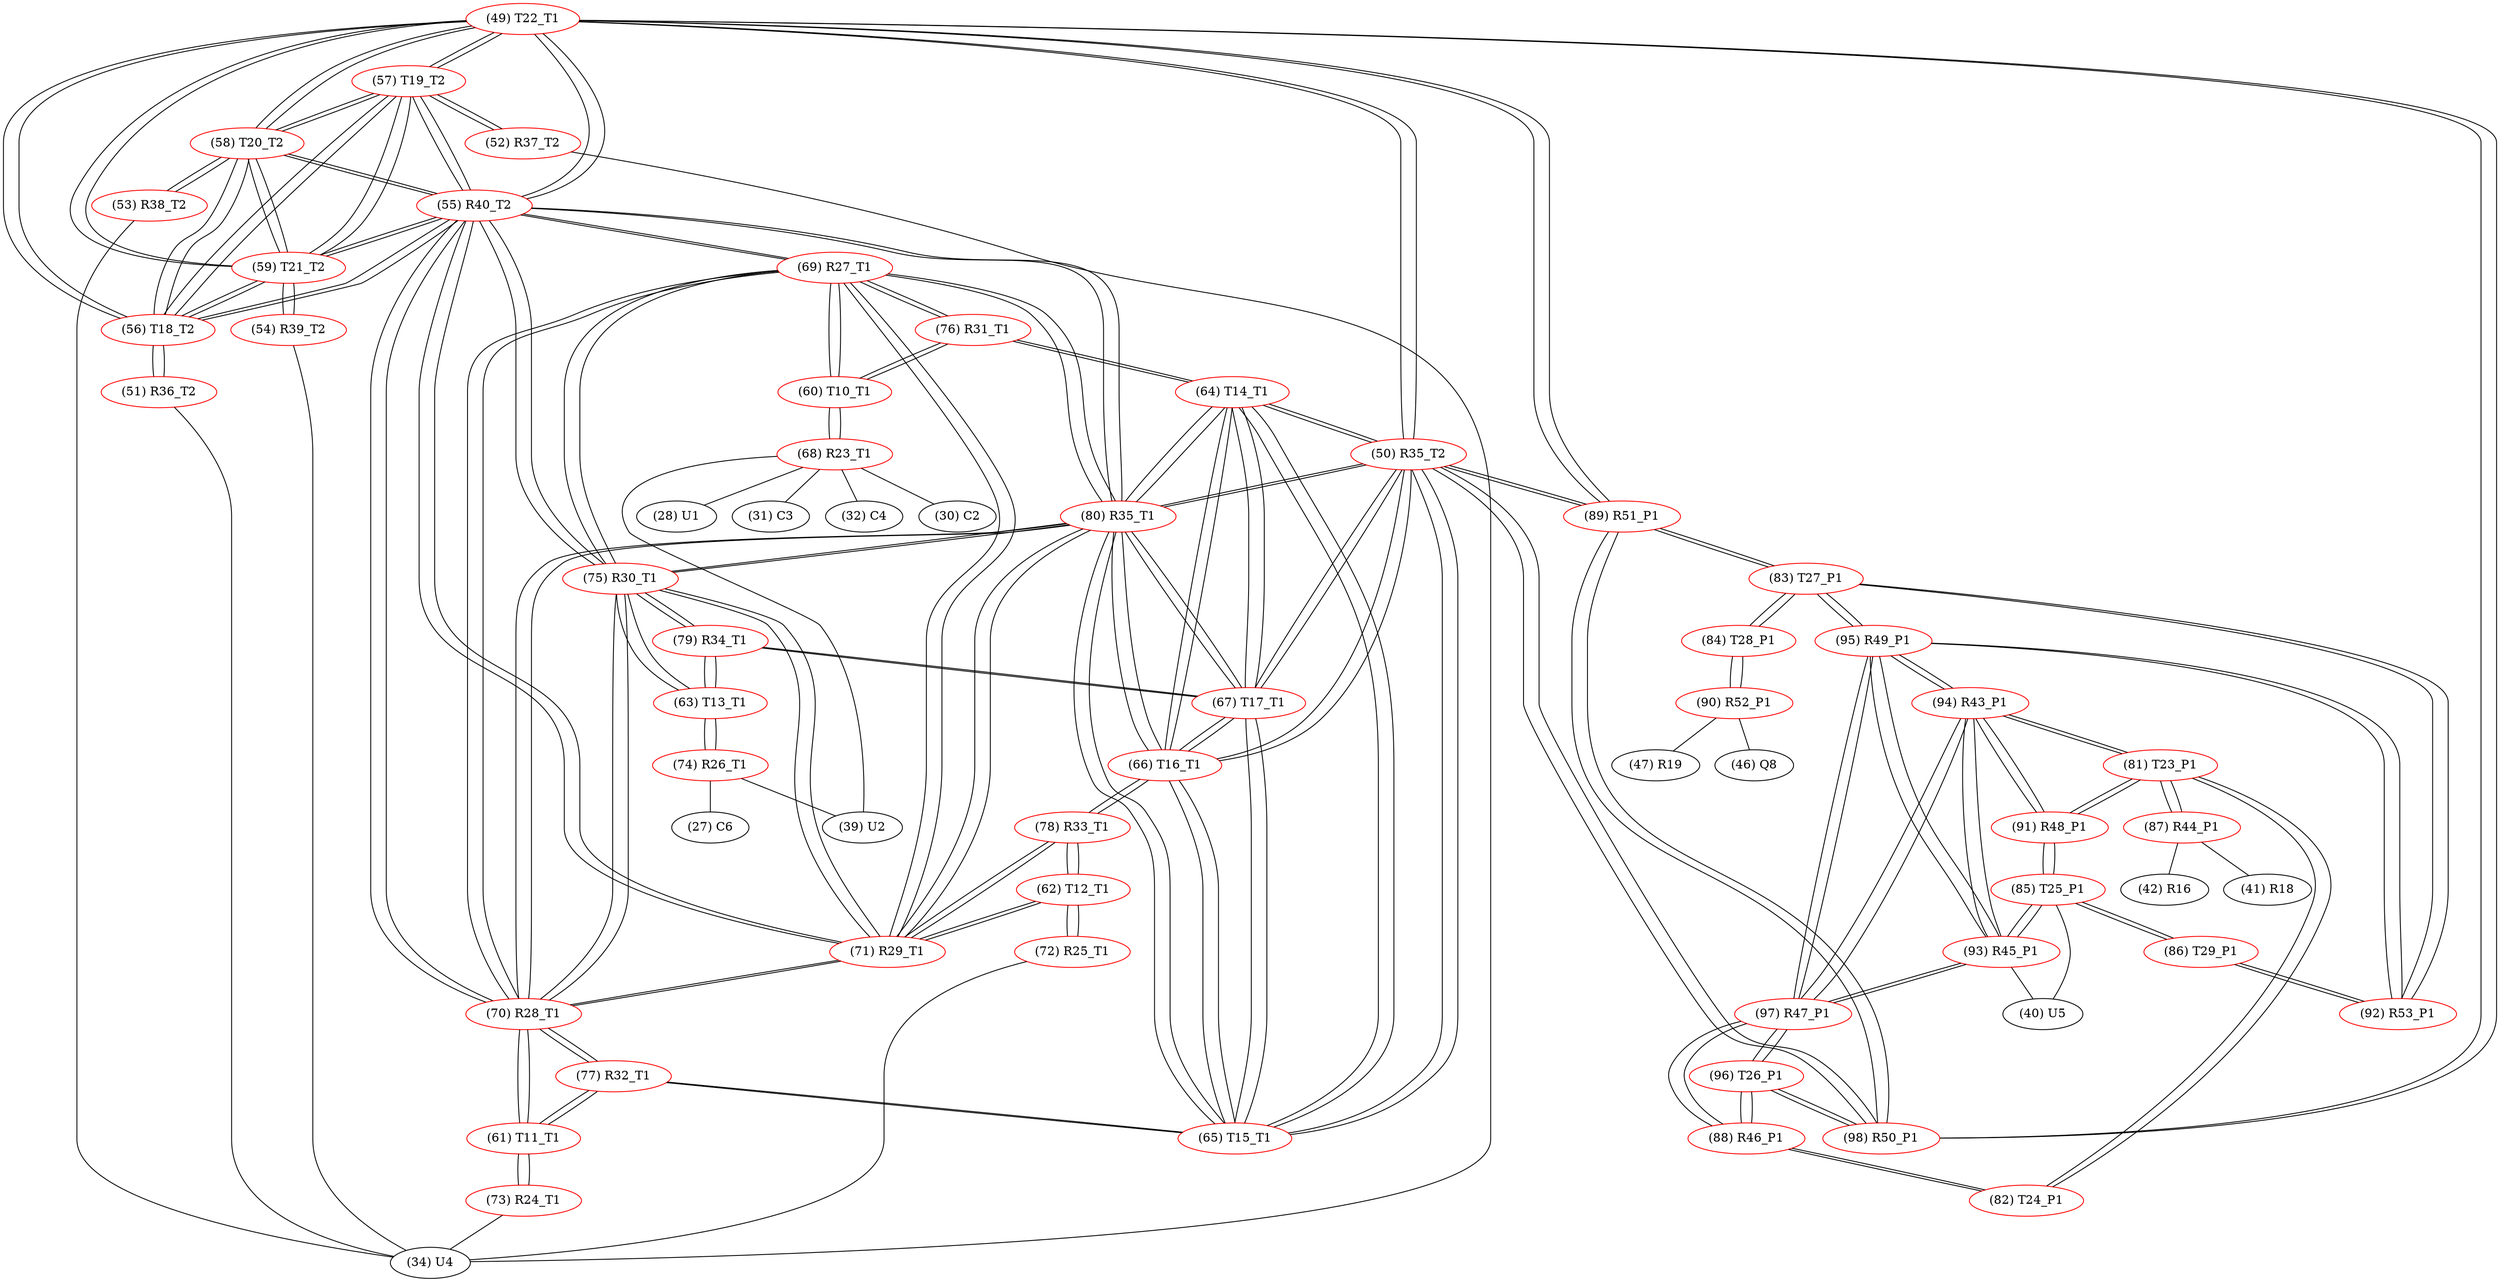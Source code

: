 graph {
	49 [label="(49) T22_T1" color=red]
	57 [label="(57) T19_T2"]
	58 [label="(58) T20_T2"]
	59 [label="(59) T21_T2"]
	56 [label="(56) T18_T2"]
	55 [label="(55) R40_T2"]
	89 [label="(89) R51_P1"]
	98 [label="(98) R50_P1"]
	50 [label="(50) R35_T2"]
	50 [label="(50) R35_T2" color=red]
	65 [label="(65) T15_T1"]
	66 [label="(66) T16_T1"]
	64 [label="(64) T14_T1"]
	67 [label="(67) T17_T1"]
	80 [label="(80) R35_T1"]
	89 [label="(89) R51_P1"]
	98 [label="(98) R50_P1"]
	49 [label="(49) T22_T1"]
	51 [label="(51) R36_T2" color=red]
	34 [label="(34) U4"]
	56 [label="(56) T18_T2"]
	52 [label="(52) R37_T2" color=red]
	34 [label="(34) U4"]
	57 [label="(57) T19_T2"]
	53 [label="(53) R38_T2" color=red]
	34 [label="(34) U4"]
	58 [label="(58) T20_T2"]
	54 [label="(54) R39_T2" color=red]
	34 [label="(34) U4"]
	59 [label="(59) T21_T2"]
	55 [label="(55) R40_T2" color=red]
	57 [label="(57) T19_T2"]
	58 [label="(58) T20_T2"]
	59 [label="(59) T21_T2"]
	49 [label="(49) T22_T1"]
	56 [label="(56) T18_T2"]
	71 [label="(71) R29_T1"]
	70 [label="(70) R28_T1"]
	75 [label="(75) R30_T1"]
	69 [label="(69) R27_T1"]
	80 [label="(80) R35_T1"]
	56 [label="(56) T18_T2" color=red]
	57 [label="(57) T19_T2"]
	58 [label="(58) T20_T2"]
	59 [label="(59) T21_T2"]
	49 [label="(49) T22_T1"]
	55 [label="(55) R40_T2"]
	51 [label="(51) R36_T2"]
	57 [label="(57) T19_T2" color=red]
	58 [label="(58) T20_T2"]
	59 [label="(59) T21_T2"]
	49 [label="(49) T22_T1"]
	56 [label="(56) T18_T2"]
	55 [label="(55) R40_T2"]
	52 [label="(52) R37_T2"]
	58 [label="(58) T20_T2" color=red]
	57 [label="(57) T19_T2"]
	59 [label="(59) T21_T2"]
	49 [label="(49) T22_T1"]
	56 [label="(56) T18_T2"]
	55 [label="(55) R40_T2"]
	53 [label="(53) R38_T2"]
	59 [label="(59) T21_T2" color=red]
	57 [label="(57) T19_T2"]
	58 [label="(58) T20_T2"]
	49 [label="(49) T22_T1"]
	56 [label="(56) T18_T2"]
	55 [label="(55) R40_T2"]
	54 [label="(54) R39_T2"]
	60 [label="(60) T10_T1" color=red]
	68 [label="(68) R23_T1"]
	69 [label="(69) R27_T1"]
	76 [label="(76) R31_T1"]
	61 [label="(61) T11_T1" color=red]
	73 [label="(73) R24_T1"]
	77 [label="(77) R32_T1"]
	70 [label="(70) R28_T1"]
	62 [label="(62) T12_T1" color=red]
	78 [label="(78) R33_T1"]
	71 [label="(71) R29_T1"]
	72 [label="(72) R25_T1"]
	63 [label="(63) T13_T1" color=red]
	75 [label="(75) R30_T1"]
	79 [label="(79) R34_T1"]
	74 [label="(74) R26_T1"]
	64 [label="(64) T14_T1" color=red]
	65 [label="(65) T15_T1"]
	66 [label="(66) T16_T1"]
	67 [label="(67) T17_T1"]
	50 [label="(50) R35_T2"]
	80 [label="(80) R35_T1"]
	76 [label="(76) R31_T1"]
	65 [label="(65) T15_T1" color=red]
	66 [label="(66) T16_T1"]
	64 [label="(64) T14_T1"]
	67 [label="(67) T17_T1"]
	50 [label="(50) R35_T2"]
	80 [label="(80) R35_T1"]
	77 [label="(77) R32_T1"]
	66 [label="(66) T16_T1" color=red]
	65 [label="(65) T15_T1"]
	64 [label="(64) T14_T1"]
	67 [label="(67) T17_T1"]
	50 [label="(50) R35_T2"]
	80 [label="(80) R35_T1"]
	78 [label="(78) R33_T1"]
	67 [label="(67) T17_T1" color=red]
	65 [label="(65) T15_T1"]
	66 [label="(66) T16_T1"]
	64 [label="(64) T14_T1"]
	50 [label="(50) R35_T2"]
	80 [label="(80) R35_T1"]
	79 [label="(79) R34_T1"]
	68 [label="(68) R23_T1" color=red]
	39 [label="(39) U2"]
	28 [label="(28) U1"]
	31 [label="(31) C3"]
	32 [label="(32) C4"]
	30 [label="(30) C2"]
	60 [label="(60) T10_T1"]
	69 [label="(69) R27_T1" color=red]
	55 [label="(55) R40_T2"]
	71 [label="(71) R29_T1"]
	70 [label="(70) R28_T1"]
	75 [label="(75) R30_T1"]
	80 [label="(80) R35_T1"]
	60 [label="(60) T10_T1"]
	76 [label="(76) R31_T1"]
	70 [label="(70) R28_T1" color=red]
	55 [label="(55) R40_T2"]
	71 [label="(71) R29_T1"]
	75 [label="(75) R30_T1"]
	69 [label="(69) R27_T1"]
	80 [label="(80) R35_T1"]
	77 [label="(77) R32_T1"]
	61 [label="(61) T11_T1"]
	71 [label="(71) R29_T1" color=red]
	55 [label="(55) R40_T2"]
	70 [label="(70) R28_T1"]
	75 [label="(75) R30_T1"]
	69 [label="(69) R27_T1"]
	80 [label="(80) R35_T1"]
	78 [label="(78) R33_T1"]
	62 [label="(62) T12_T1"]
	72 [label="(72) R25_T1" color=red]
	34 [label="(34) U4"]
	62 [label="(62) T12_T1"]
	73 [label="(73) R24_T1" color=red]
	34 [label="(34) U4"]
	61 [label="(61) T11_T1"]
	74 [label="(74) R26_T1" color=red]
	39 [label="(39) U2"]
	27 [label="(27) C6"]
	63 [label="(63) T13_T1"]
	75 [label="(75) R30_T1" color=red]
	55 [label="(55) R40_T2"]
	71 [label="(71) R29_T1"]
	70 [label="(70) R28_T1"]
	69 [label="(69) R27_T1"]
	80 [label="(80) R35_T1"]
	79 [label="(79) R34_T1"]
	63 [label="(63) T13_T1"]
	76 [label="(76) R31_T1" color=red]
	69 [label="(69) R27_T1"]
	60 [label="(60) T10_T1"]
	64 [label="(64) T14_T1"]
	77 [label="(77) R32_T1" color=red]
	65 [label="(65) T15_T1"]
	61 [label="(61) T11_T1"]
	70 [label="(70) R28_T1"]
	78 [label="(78) R33_T1" color=red]
	66 [label="(66) T16_T1"]
	62 [label="(62) T12_T1"]
	71 [label="(71) R29_T1"]
	79 [label="(79) R34_T1" color=red]
	67 [label="(67) T17_T1"]
	75 [label="(75) R30_T1"]
	63 [label="(63) T13_T1"]
	80 [label="(80) R35_T1" color=red]
	65 [label="(65) T15_T1"]
	66 [label="(66) T16_T1"]
	64 [label="(64) T14_T1"]
	67 [label="(67) T17_T1"]
	50 [label="(50) R35_T2"]
	55 [label="(55) R40_T2"]
	71 [label="(71) R29_T1"]
	70 [label="(70) R28_T1"]
	75 [label="(75) R30_T1"]
	69 [label="(69) R27_T1"]
	81 [label="(81) T23_P1" color=red]
	91 [label="(91) R48_P1"]
	94 [label="(94) R43_P1"]
	82 [label="(82) T24_P1"]
	87 [label="(87) R44_P1"]
	82 [label="(82) T24_P1" color=red]
	88 [label="(88) R46_P1"]
	81 [label="(81) T23_P1"]
	83 [label="(83) T27_P1" color=red]
	89 [label="(89) R51_P1"]
	84 [label="(84) T28_P1"]
	92 [label="(92) R53_P1"]
	95 [label="(95) R49_P1"]
	84 [label="(84) T28_P1" color=red]
	90 [label="(90) R52_P1"]
	83 [label="(83) T27_P1"]
	85 [label="(85) T25_P1" color=red]
	86 [label="(86) T29_P1"]
	91 [label="(91) R48_P1"]
	93 [label="(93) R45_P1"]
	40 [label="(40) U5"]
	86 [label="(86) T29_P1" color=red]
	85 [label="(85) T25_P1"]
	92 [label="(92) R53_P1"]
	87 [label="(87) R44_P1" color=red]
	42 [label="(42) R16"]
	41 [label="(41) R18"]
	81 [label="(81) T23_P1"]
	88 [label="(88) R46_P1" color=red]
	96 [label="(96) T26_P1"]
	97 [label="(97) R47_P1"]
	82 [label="(82) T24_P1"]
	89 [label="(89) R51_P1" color=red]
	83 [label="(83) T27_P1"]
	98 [label="(98) R50_P1"]
	49 [label="(49) T22_T1"]
	50 [label="(50) R35_T2"]
	90 [label="(90) R52_P1" color=red]
	46 [label="(46) Q8"]
	47 [label="(47) R19"]
	84 [label="(84) T28_P1"]
	91 [label="(91) R48_P1" color=red]
	85 [label="(85) T25_P1"]
	81 [label="(81) T23_P1"]
	94 [label="(94) R43_P1"]
	92 [label="(92) R53_P1" color=red]
	86 [label="(86) T29_P1"]
	83 [label="(83) T27_P1"]
	95 [label="(95) R49_P1"]
	93 [label="(93) R45_P1" color=red]
	97 [label="(97) R47_P1"]
	94 [label="(94) R43_P1"]
	95 [label="(95) R49_P1"]
	85 [label="(85) T25_P1"]
	40 [label="(40) U5"]
	94 [label="(94) R43_P1" color=red]
	91 [label="(91) R48_P1"]
	81 [label="(81) T23_P1"]
	97 [label="(97) R47_P1"]
	93 [label="(93) R45_P1"]
	95 [label="(95) R49_P1"]
	95 [label="(95) R49_P1" color=red]
	97 [label="(97) R47_P1"]
	93 [label="(93) R45_P1"]
	94 [label="(94) R43_P1"]
	83 [label="(83) T27_P1"]
	92 [label="(92) R53_P1"]
	96 [label="(96) T26_P1" color=red]
	98 [label="(98) R50_P1"]
	88 [label="(88) R46_P1"]
	97 [label="(97) R47_P1"]
	97 [label="(97) R47_P1" color=red]
	93 [label="(93) R45_P1"]
	94 [label="(94) R43_P1"]
	95 [label="(95) R49_P1"]
	96 [label="(96) T26_P1"]
	88 [label="(88) R46_P1"]
	98 [label="(98) R50_P1" color=red]
	96 [label="(96) T26_P1"]
	89 [label="(89) R51_P1"]
	49 [label="(49) T22_T1"]
	50 [label="(50) R35_T2"]
	49 -- 57
	49 -- 58
	49 -- 59
	49 -- 56
	49 -- 55
	49 -- 89
	49 -- 98
	49 -- 50
	50 -- 65
	50 -- 66
	50 -- 64
	50 -- 67
	50 -- 80
	50 -- 89
	50 -- 98
	50 -- 49
	51 -- 34
	51 -- 56
	52 -- 34
	52 -- 57
	53 -- 34
	53 -- 58
	54 -- 34
	54 -- 59
	55 -- 57
	55 -- 58
	55 -- 59
	55 -- 49
	55 -- 56
	55 -- 71
	55 -- 70
	55 -- 75
	55 -- 69
	55 -- 80
	56 -- 57
	56 -- 58
	56 -- 59
	56 -- 49
	56 -- 55
	56 -- 51
	57 -- 58
	57 -- 59
	57 -- 49
	57 -- 56
	57 -- 55
	57 -- 52
	58 -- 57
	58 -- 59
	58 -- 49
	58 -- 56
	58 -- 55
	58 -- 53
	59 -- 57
	59 -- 58
	59 -- 49
	59 -- 56
	59 -- 55
	59 -- 54
	60 -- 68
	60 -- 69
	60 -- 76
	61 -- 73
	61 -- 77
	61 -- 70
	62 -- 78
	62 -- 71
	62 -- 72
	63 -- 75
	63 -- 79
	63 -- 74
	64 -- 65
	64 -- 66
	64 -- 67
	64 -- 50
	64 -- 80
	64 -- 76
	65 -- 66
	65 -- 64
	65 -- 67
	65 -- 50
	65 -- 80
	65 -- 77
	66 -- 65
	66 -- 64
	66 -- 67
	66 -- 50
	66 -- 80
	66 -- 78
	67 -- 65
	67 -- 66
	67 -- 64
	67 -- 50
	67 -- 80
	67 -- 79
	68 -- 39
	68 -- 28
	68 -- 31
	68 -- 32
	68 -- 30
	68 -- 60
	69 -- 55
	69 -- 71
	69 -- 70
	69 -- 75
	69 -- 80
	69 -- 60
	69 -- 76
	70 -- 55
	70 -- 71
	70 -- 75
	70 -- 69
	70 -- 80
	70 -- 77
	70 -- 61
	71 -- 55
	71 -- 70
	71 -- 75
	71 -- 69
	71 -- 80
	71 -- 78
	71 -- 62
	72 -- 34
	72 -- 62
	73 -- 34
	73 -- 61
	74 -- 39
	74 -- 27
	74 -- 63
	75 -- 55
	75 -- 71
	75 -- 70
	75 -- 69
	75 -- 80
	75 -- 79
	75 -- 63
	76 -- 69
	76 -- 60
	76 -- 64
	77 -- 65
	77 -- 61
	77 -- 70
	78 -- 66
	78 -- 62
	78 -- 71
	79 -- 67
	79 -- 75
	79 -- 63
	80 -- 65
	80 -- 66
	80 -- 64
	80 -- 67
	80 -- 50
	80 -- 55
	80 -- 71
	80 -- 70
	80 -- 75
	80 -- 69
	81 -- 91
	81 -- 94
	81 -- 82
	81 -- 87
	82 -- 88
	82 -- 81
	83 -- 89
	83 -- 84
	83 -- 92
	83 -- 95
	84 -- 90
	84 -- 83
	85 -- 86
	85 -- 91
	85 -- 93
	85 -- 40
	86 -- 85
	86 -- 92
	87 -- 42
	87 -- 41
	87 -- 81
	88 -- 96
	88 -- 97
	88 -- 82
	89 -- 83
	89 -- 98
	89 -- 49
	89 -- 50
	90 -- 46
	90 -- 47
	90 -- 84
	91 -- 85
	91 -- 81
	91 -- 94
	92 -- 86
	92 -- 83
	92 -- 95
	93 -- 97
	93 -- 94
	93 -- 95
	93 -- 85
	93 -- 40
	94 -- 91
	94 -- 81
	94 -- 97
	94 -- 93
	94 -- 95
	95 -- 97
	95 -- 93
	95 -- 94
	95 -- 83
	95 -- 92
	96 -- 98
	96 -- 88
	96 -- 97
	97 -- 93
	97 -- 94
	97 -- 95
	97 -- 96
	97 -- 88
	98 -- 96
	98 -- 89
	98 -- 49
	98 -- 50
}